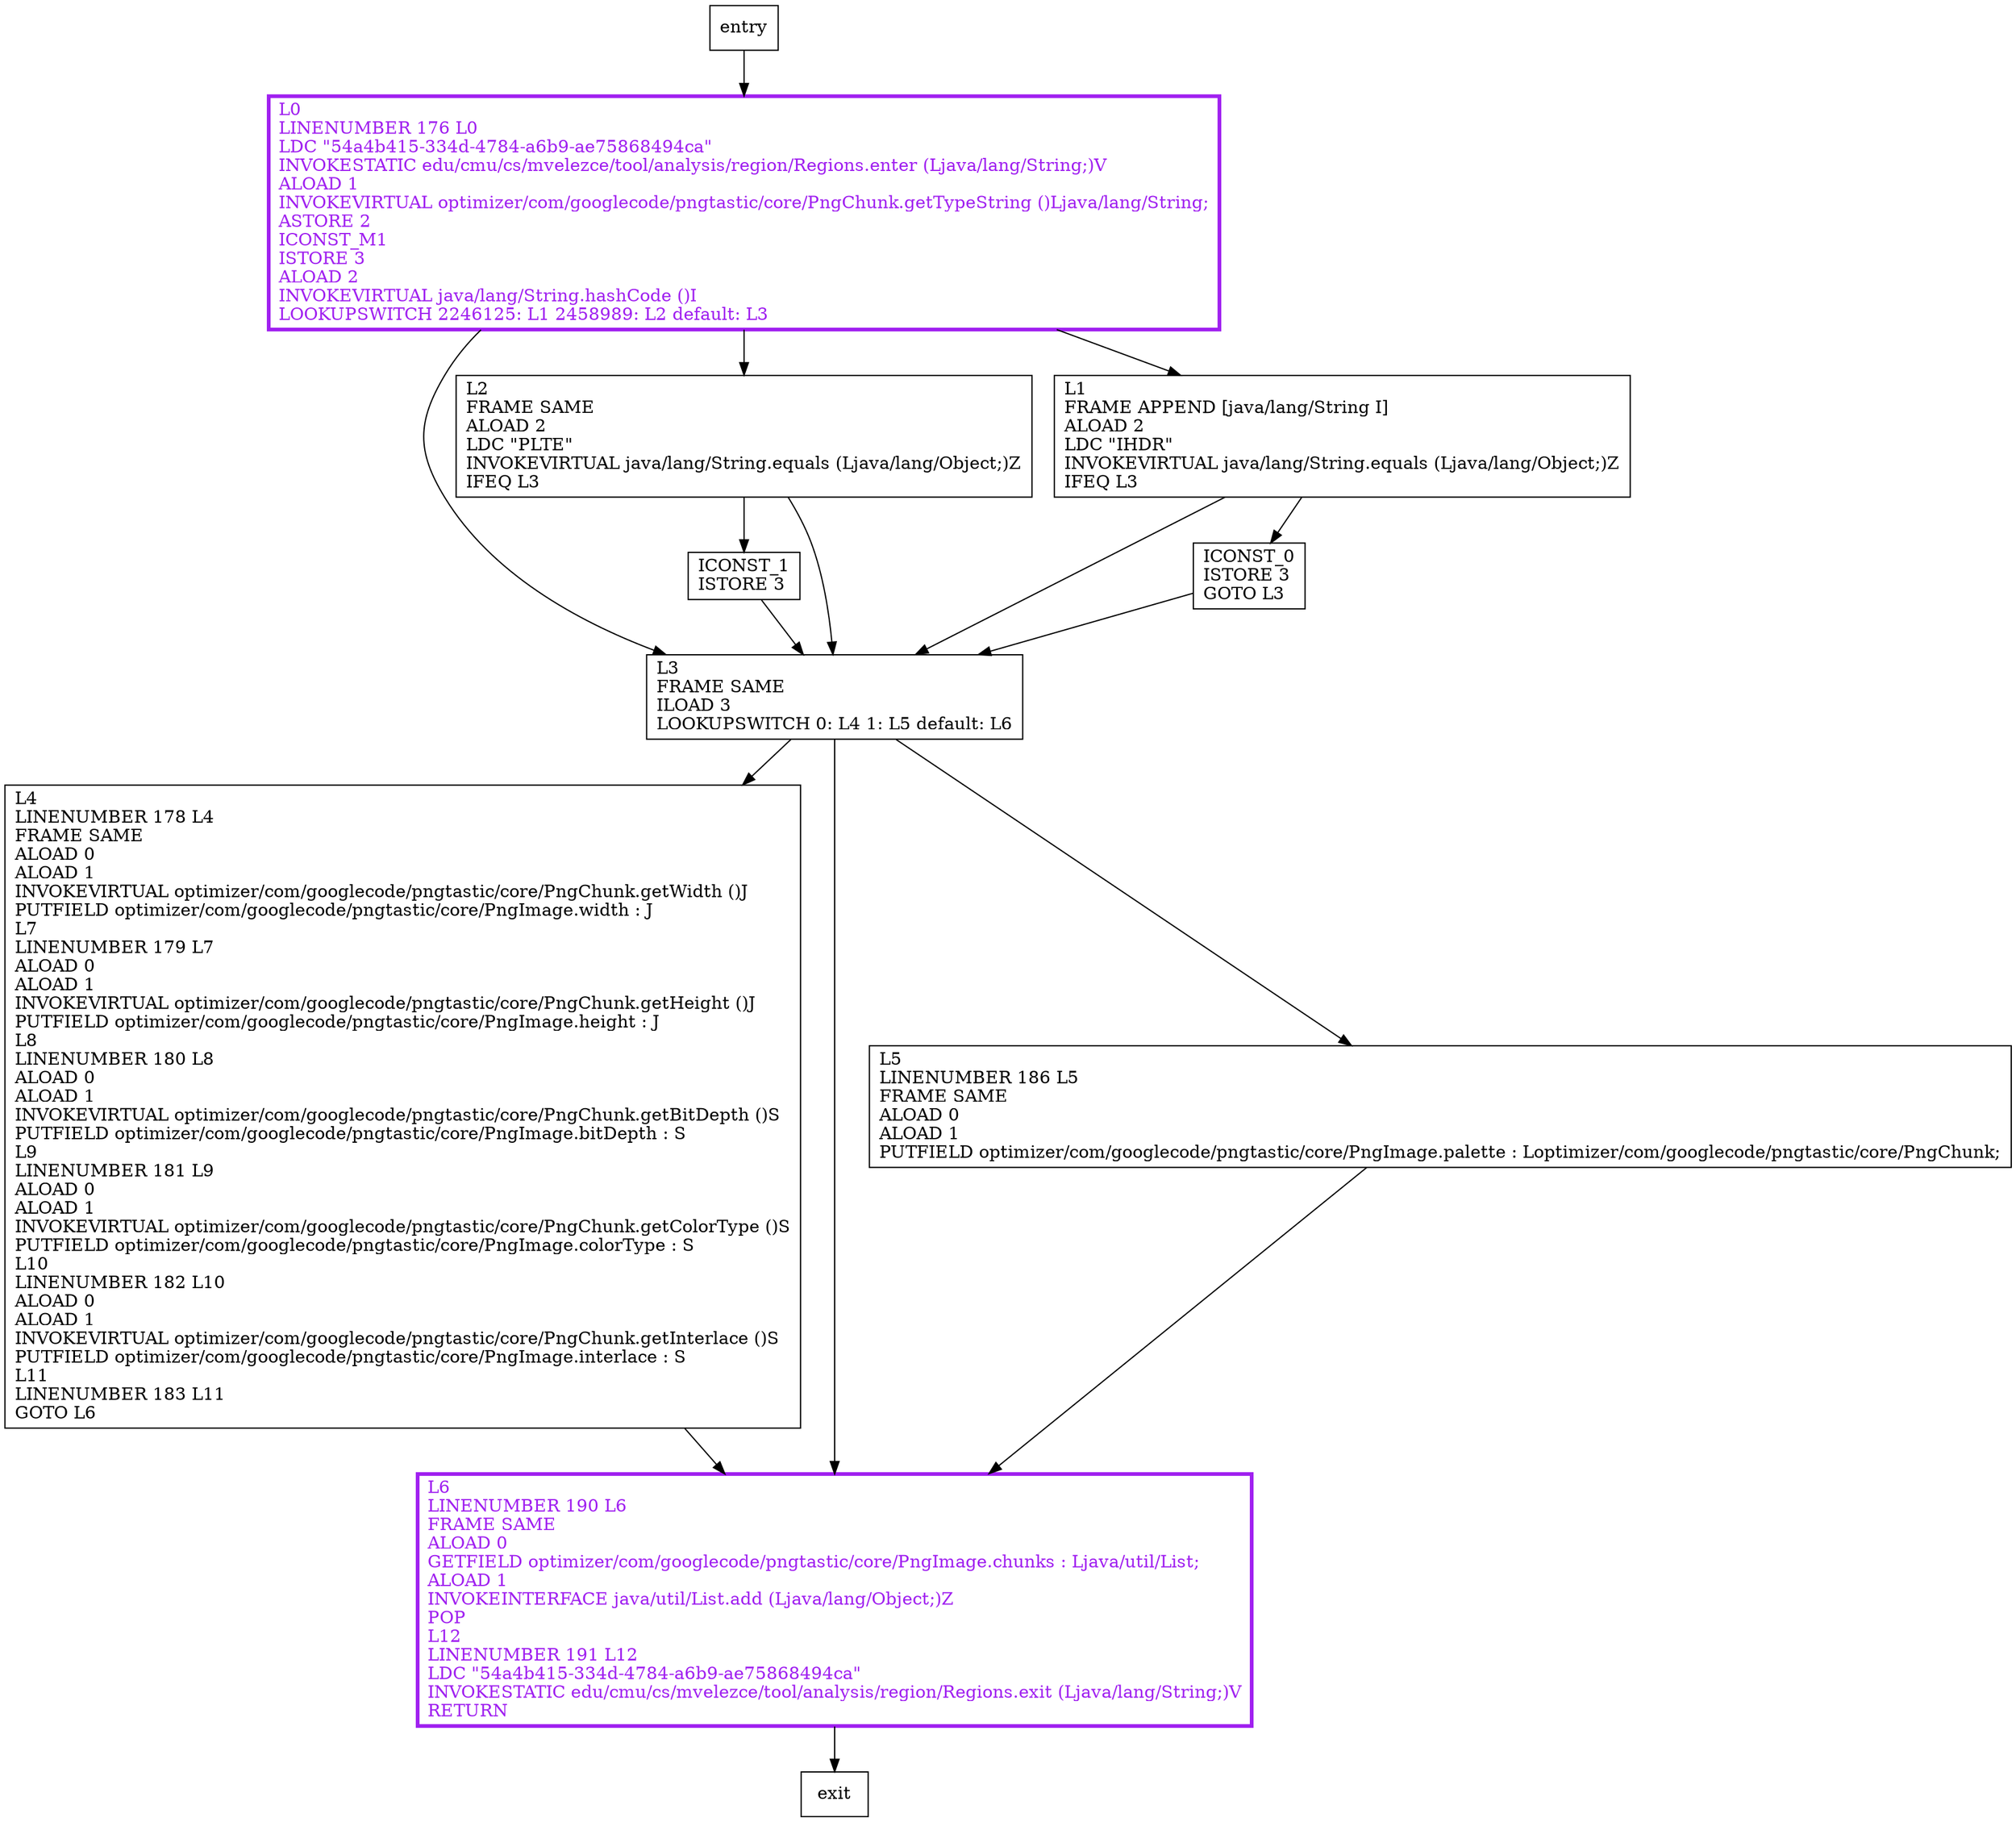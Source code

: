 digraph addChunk {
node [shape=record];
2138849804 [label="L4\lLINENUMBER 178 L4\lFRAME SAME\lALOAD 0\lALOAD 1\lINVOKEVIRTUAL optimizer/com/googlecode/pngtastic/core/PngChunk.getWidth ()J\lPUTFIELD optimizer/com/googlecode/pngtastic/core/PngImage.width : J\lL7\lLINENUMBER 179 L7\lALOAD 0\lALOAD 1\lINVOKEVIRTUAL optimizer/com/googlecode/pngtastic/core/PngChunk.getHeight ()J\lPUTFIELD optimizer/com/googlecode/pngtastic/core/PngImage.height : J\lL8\lLINENUMBER 180 L8\lALOAD 0\lALOAD 1\lINVOKEVIRTUAL optimizer/com/googlecode/pngtastic/core/PngChunk.getBitDepth ()S\lPUTFIELD optimizer/com/googlecode/pngtastic/core/PngImage.bitDepth : S\lL9\lLINENUMBER 181 L9\lALOAD 0\lALOAD 1\lINVOKEVIRTUAL optimizer/com/googlecode/pngtastic/core/PngChunk.getColorType ()S\lPUTFIELD optimizer/com/googlecode/pngtastic/core/PngImage.colorType : S\lL10\lLINENUMBER 182 L10\lALOAD 0\lALOAD 1\lINVOKEVIRTUAL optimizer/com/googlecode/pngtastic/core/PngChunk.getInterlace ()S\lPUTFIELD optimizer/com/googlecode/pngtastic/core/PngImage.interlace : S\lL11\lLINENUMBER 183 L11\lGOTO L6\l"];
1094446968 [label="ICONST_1\lISTORE 3\l"];
913902572 [label="L3\lFRAME SAME\lILOAD 3\lLOOKUPSWITCH
      0: L4
      1: L5
      default: L6\l"];
132372445 [label="L2\lFRAME SAME\lALOAD 2\lLDC \"PLTE\"\lINVOKEVIRTUAL java/lang/String.equals (Ljava/lang/Object;)Z\lIFEQ L3\l"];
1176254217 [label="L1\lFRAME APPEND [java/lang/String I]\lALOAD 2\lLDC \"IHDR\"\lINVOKEVIRTUAL java/lang/String.equals (Ljava/lang/Object;)Z\lIFEQ L3\l"];
1714961449 [label="L6\lLINENUMBER 190 L6\lFRAME SAME\lALOAD 0\lGETFIELD optimizer/com/googlecode/pngtastic/core/PngImage.chunks : Ljava/util/List;\lALOAD 1\lINVOKEINTERFACE java/util/List.add (Ljava/lang/Object;)Z\lPOP\lL12\lLINENUMBER 191 L12\lLDC \"54a4b415-334d-4784-a6b9-ae75868494ca\"\lINVOKESTATIC edu/cmu/cs/mvelezce/tool/analysis/region/Regions.exit (Ljava/lang/String;)V\lRETURN\l"];
1063494931 [label="ICONST_0\lISTORE 3\lGOTO L3\l"];
1089407736 [label="L0\lLINENUMBER 176 L0\lLDC \"54a4b415-334d-4784-a6b9-ae75868494ca\"\lINVOKESTATIC edu/cmu/cs/mvelezce/tool/analysis/region/Regions.enter (Ljava/lang/String;)V\lALOAD 1\lINVOKEVIRTUAL optimizer/com/googlecode/pngtastic/core/PngChunk.getTypeString ()Ljava/lang/String;\lASTORE 2\lICONST_M1\lISTORE 3\lALOAD 2\lINVOKEVIRTUAL java/lang/String.hashCode ()I\lLOOKUPSWITCH
      2246125: L1
      2458989: L2
      default: L3\l"];
1561668557 [label="L5\lLINENUMBER 186 L5\lFRAME SAME\lALOAD 0\lALOAD 1\lPUTFIELD optimizer/com/googlecode/pngtastic/core/PngImage.palette : Loptimizer/com/googlecode/pngtastic/core/PngChunk;\l"];
entry;
exit;
entry -> 1089407736;
2138849804 -> 1714961449;
1094446968 -> 913902572;
913902572 -> 2138849804;
913902572 -> 1714961449;
913902572 -> 1561668557;
132372445 -> 1094446968;
132372445 -> 913902572;
1176254217 -> 913902572;
1176254217 -> 1063494931;
1714961449 -> exit;
1063494931 -> 913902572;
1089407736 -> 913902572;
1089407736 -> 132372445;
1089407736 -> 1176254217;
1561668557 -> 1714961449;
1714961449[fontcolor="purple", penwidth=3, color="purple"];
1089407736[fontcolor="purple", penwidth=3, color="purple"];
}
